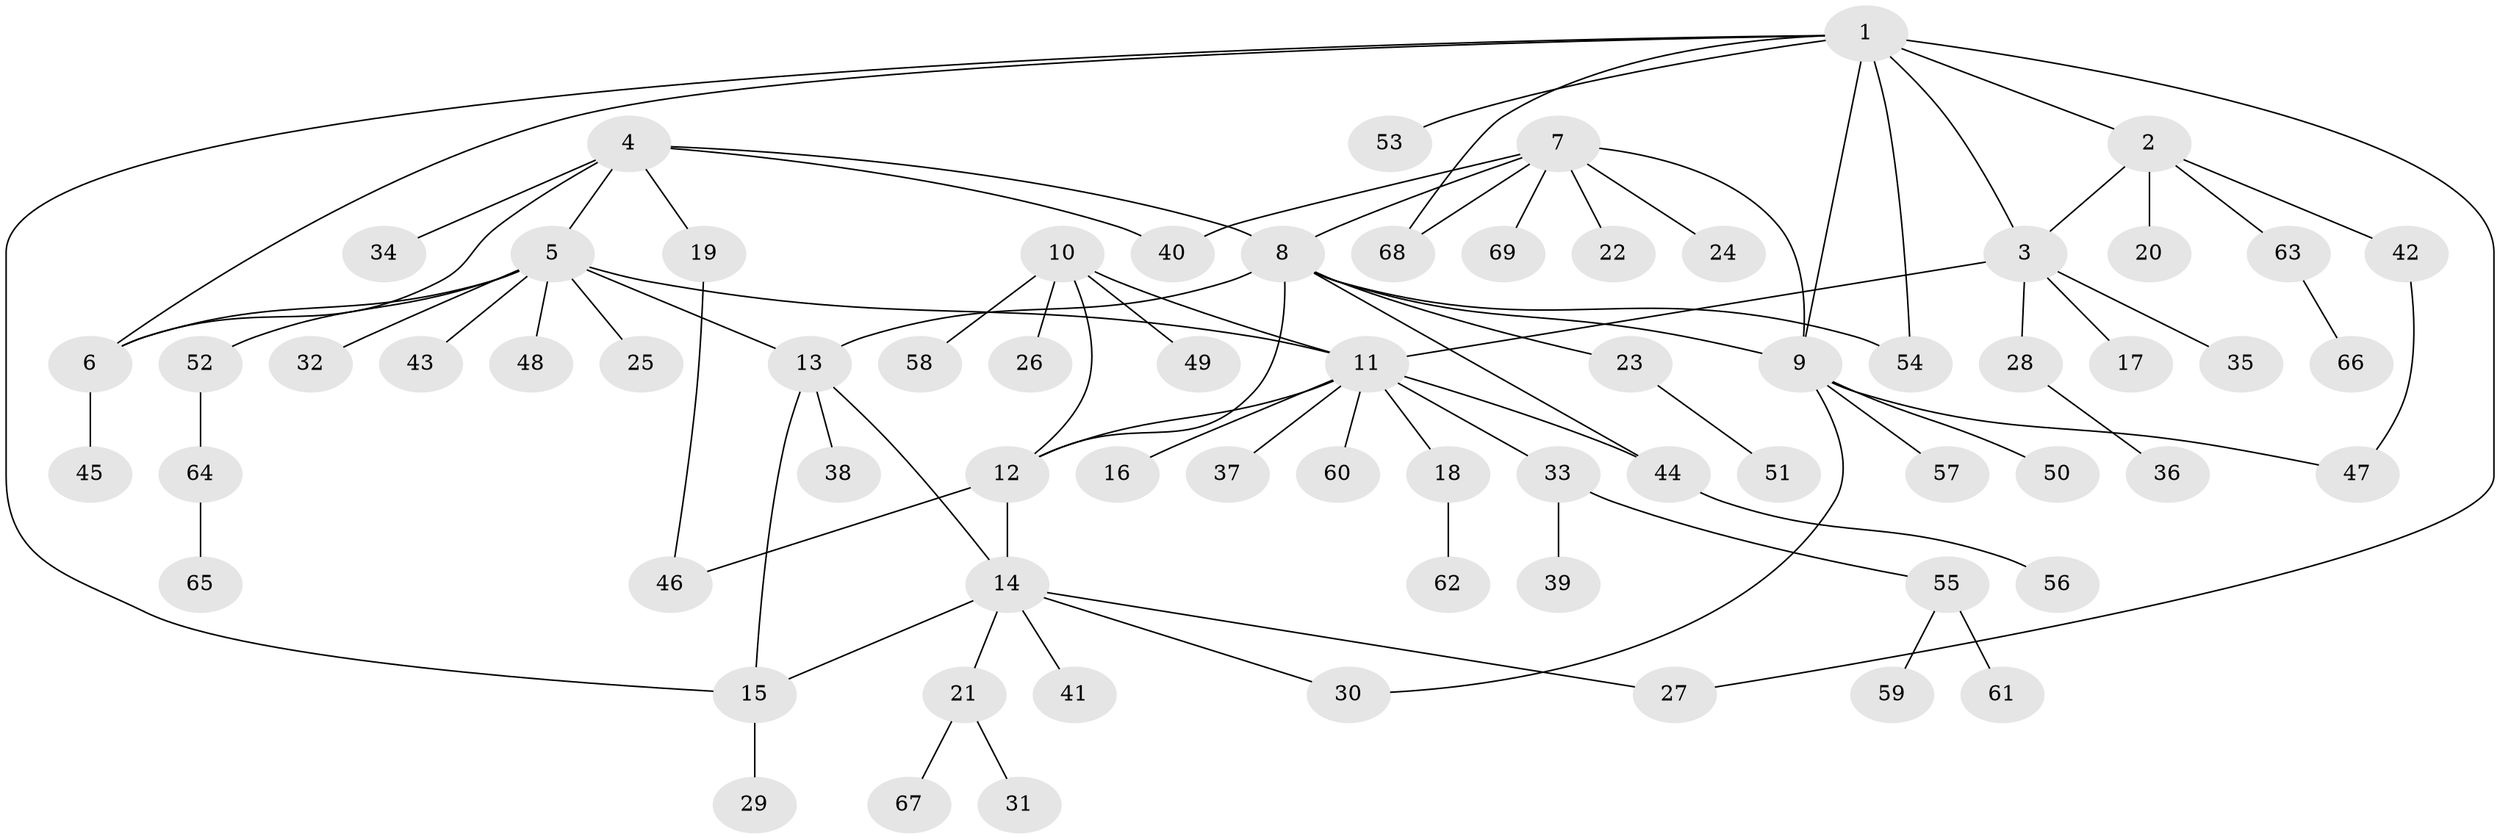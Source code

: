 // Generated by graph-tools (version 1.1) at 2025/16/03/09/25 04:16:00]
// undirected, 69 vertices, 87 edges
graph export_dot {
graph [start="1"]
  node [color=gray90,style=filled];
  1;
  2;
  3;
  4;
  5;
  6;
  7;
  8;
  9;
  10;
  11;
  12;
  13;
  14;
  15;
  16;
  17;
  18;
  19;
  20;
  21;
  22;
  23;
  24;
  25;
  26;
  27;
  28;
  29;
  30;
  31;
  32;
  33;
  34;
  35;
  36;
  37;
  38;
  39;
  40;
  41;
  42;
  43;
  44;
  45;
  46;
  47;
  48;
  49;
  50;
  51;
  52;
  53;
  54;
  55;
  56;
  57;
  58;
  59;
  60;
  61;
  62;
  63;
  64;
  65;
  66;
  67;
  68;
  69;
  1 -- 2;
  1 -- 3;
  1 -- 6;
  1 -- 9;
  1 -- 15;
  1 -- 27;
  1 -- 53;
  1 -- 54;
  1 -- 68;
  2 -- 3;
  2 -- 20;
  2 -- 42;
  2 -- 63;
  3 -- 11;
  3 -- 17;
  3 -- 28;
  3 -- 35;
  4 -- 5;
  4 -- 6;
  4 -- 8;
  4 -- 19;
  4 -- 34;
  4 -- 40;
  5 -- 6;
  5 -- 11;
  5 -- 13;
  5 -- 25;
  5 -- 32;
  5 -- 43;
  5 -- 48;
  5 -- 52;
  6 -- 45;
  7 -- 8;
  7 -- 9;
  7 -- 22;
  7 -- 24;
  7 -- 40;
  7 -- 68;
  7 -- 69;
  8 -- 9;
  8 -- 12;
  8 -- 13;
  8 -- 23;
  8 -- 44;
  8 -- 54;
  9 -- 30;
  9 -- 47;
  9 -- 50;
  9 -- 57;
  10 -- 11;
  10 -- 12;
  10 -- 26;
  10 -- 49;
  10 -- 58;
  11 -- 12;
  11 -- 16;
  11 -- 18;
  11 -- 33;
  11 -- 37;
  11 -- 44;
  11 -- 60;
  12 -- 14;
  12 -- 46;
  13 -- 14;
  13 -- 15;
  13 -- 38;
  14 -- 15;
  14 -- 21;
  14 -- 27;
  14 -- 30;
  14 -- 41;
  15 -- 29;
  18 -- 62;
  19 -- 46;
  21 -- 31;
  21 -- 67;
  23 -- 51;
  28 -- 36;
  33 -- 39;
  33 -- 55;
  42 -- 47;
  44 -- 56;
  52 -- 64;
  55 -- 59;
  55 -- 61;
  63 -- 66;
  64 -- 65;
}
